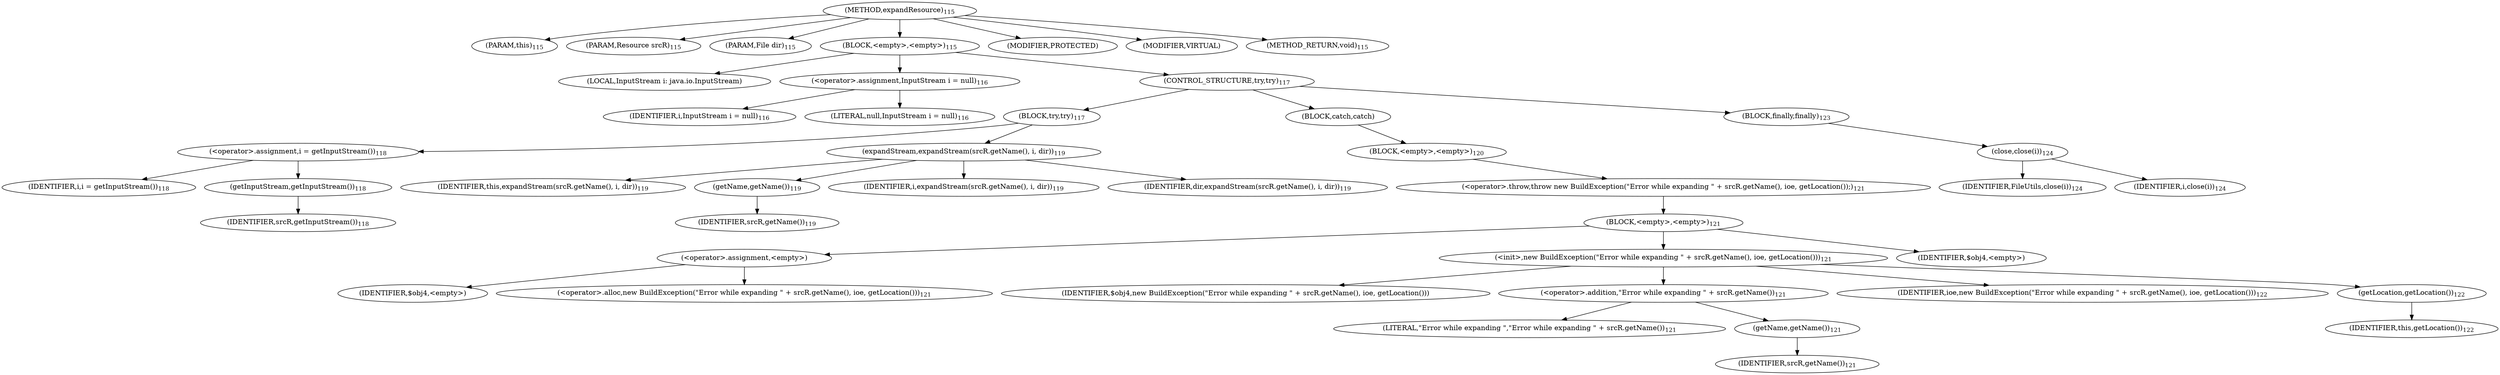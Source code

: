 digraph "expandResource" {  
"116" [label = <(METHOD,expandResource)<SUB>115</SUB>> ]
"12" [label = <(PARAM,this)<SUB>115</SUB>> ]
"117" [label = <(PARAM,Resource srcR)<SUB>115</SUB>> ]
"118" [label = <(PARAM,File dir)<SUB>115</SUB>> ]
"119" [label = <(BLOCK,&lt;empty&gt;,&lt;empty&gt;)<SUB>115</SUB>> ]
"120" [label = <(LOCAL,InputStream i: java.io.InputStream)> ]
"121" [label = <(&lt;operator&gt;.assignment,InputStream i = null)<SUB>116</SUB>> ]
"122" [label = <(IDENTIFIER,i,InputStream i = null)<SUB>116</SUB>> ]
"123" [label = <(LITERAL,null,InputStream i = null)<SUB>116</SUB>> ]
"124" [label = <(CONTROL_STRUCTURE,try,try)<SUB>117</SUB>> ]
"125" [label = <(BLOCK,try,try)<SUB>117</SUB>> ]
"126" [label = <(&lt;operator&gt;.assignment,i = getInputStream())<SUB>118</SUB>> ]
"127" [label = <(IDENTIFIER,i,i = getInputStream())<SUB>118</SUB>> ]
"128" [label = <(getInputStream,getInputStream())<SUB>118</SUB>> ]
"129" [label = <(IDENTIFIER,srcR,getInputStream())<SUB>118</SUB>> ]
"130" [label = <(expandStream,expandStream(srcR.getName(), i, dir))<SUB>119</SUB>> ]
"11" [label = <(IDENTIFIER,this,expandStream(srcR.getName(), i, dir))<SUB>119</SUB>> ]
"131" [label = <(getName,getName())<SUB>119</SUB>> ]
"132" [label = <(IDENTIFIER,srcR,getName())<SUB>119</SUB>> ]
"133" [label = <(IDENTIFIER,i,expandStream(srcR.getName(), i, dir))<SUB>119</SUB>> ]
"134" [label = <(IDENTIFIER,dir,expandStream(srcR.getName(), i, dir))<SUB>119</SUB>> ]
"135" [label = <(BLOCK,catch,catch)> ]
"136" [label = <(BLOCK,&lt;empty&gt;,&lt;empty&gt;)<SUB>120</SUB>> ]
"137" [label = <(&lt;operator&gt;.throw,throw new BuildException(&quot;Error while expanding &quot; + srcR.getName(), ioe, getLocation());)<SUB>121</SUB>> ]
"138" [label = <(BLOCK,&lt;empty&gt;,&lt;empty&gt;)<SUB>121</SUB>> ]
"139" [label = <(&lt;operator&gt;.assignment,&lt;empty&gt;)> ]
"140" [label = <(IDENTIFIER,$obj4,&lt;empty&gt;)> ]
"141" [label = <(&lt;operator&gt;.alloc,new BuildException(&quot;Error while expanding &quot; + srcR.getName(), ioe, getLocation()))<SUB>121</SUB>> ]
"142" [label = <(&lt;init&gt;,new BuildException(&quot;Error while expanding &quot; + srcR.getName(), ioe, getLocation()))<SUB>121</SUB>> ]
"143" [label = <(IDENTIFIER,$obj4,new BuildException(&quot;Error while expanding &quot; + srcR.getName(), ioe, getLocation()))> ]
"144" [label = <(&lt;operator&gt;.addition,&quot;Error while expanding &quot; + srcR.getName())<SUB>121</SUB>> ]
"145" [label = <(LITERAL,&quot;Error while expanding &quot;,&quot;Error while expanding &quot; + srcR.getName())<SUB>121</SUB>> ]
"146" [label = <(getName,getName())<SUB>121</SUB>> ]
"147" [label = <(IDENTIFIER,srcR,getName())<SUB>121</SUB>> ]
"148" [label = <(IDENTIFIER,ioe,new BuildException(&quot;Error while expanding &quot; + srcR.getName(), ioe, getLocation()))<SUB>122</SUB>> ]
"149" [label = <(getLocation,getLocation())<SUB>122</SUB>> ]
"13" [label = <(IDENTIFIER,this,getLocation())<SUB>122</SUB>> ]
"150" [label = <(IDENTIFIER,$obj4,&lt;empty&gt;)> ]
"151" [label = <(BLOCK,finally,finally)<SUB>123</SUB>> ]
"152" [label = <(close,close(i))<SUB>124</SUB>> ]
"153" [label = <(IDENTIFIER,FileUtils,close(i))<SUB>124</SUB>> ]
"154" [label = <(IDENTIFIER,i,close(i))<SUB>124</SUB>> ]
"155" [label = <(MODIFIER,PROTECTED)> ]
"156" [label = <(MODIFIER,VIRTUAL)> ]
"157" [label = <(METHOD_RETURN,void)<SUB>115</SUB>> ]
  "116" -> "12" 
  "116" -> "117" 
  "116" -> "118" 
  "116" -> "119" 
  "116" -> "155" 
  "116" -> "156" 
  "116" -> "157" 
  "119" -> "120" 
  "119" -> "121" 
  "119" -> "124" 
  "121" -> "122" 
  "121" -> "123" 
  "124" -> "125" 
  "124" -> "135" 
  "124" -> "151" 
  "125" -> "126" 
  "125" -> "130" 
  "126" -> "127" 
  "126" -> "128" 
  "128" -> "129" 
  "130" -> "11" 
  "130" -> "131" 
  "130" -> "133" 
  "130" -> "134" 
  "131" -> "132" 
  "135" -> "136" 
  "136" -> "137" 
  "137" -> "138" 
  "138" -> "139" 
  "138" -> "142" 
  "138" -> "150" 
  "139" -> "140" 
  "139" -> "141" 
  "142" -> "143" 
  "142" -> "144" 
  "142" -> "148" 
  "142" -> "149" 
  "144" -> "145" 
  "144" -> "146" 
  "146" -> "147" 
  "149" -> "13" 
  "151" -> "152" 
  "152" -> "153" 
  "152" -> "154" 
}
